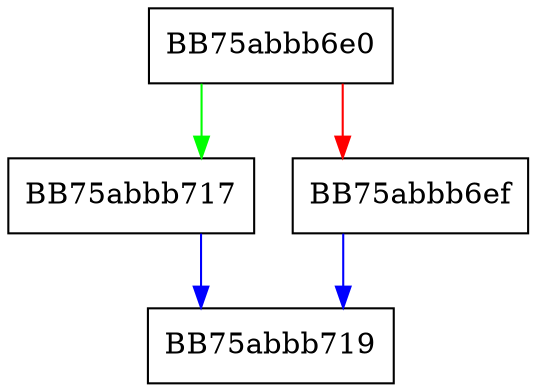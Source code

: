 digraph getreg_XMM {
  node [shape="box"];
  graph [splines=ortho];
  BB75abbb6e0 -> BB75abbb717 [color="green"];
  BB75abbb6e0 -> BB75abbb6ef [color="red"];
  BB75abbb6ef -> BB75abbb719 [color="blue"];
  BB75abbb717 -> BB75abbb719 [color="blue"];
}